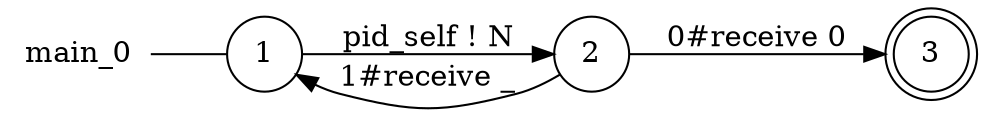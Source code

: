digraph main_0 {
	rankdir="LR";
	n_0 [label="main_0", shape="plaintext"];
	n_1 [id="1", shape=circle, label="1"];
	n_0 -> n_1 [arrowhead=none];
	n_2 [id="2", shape=doublecircle, label="3"];
	n_3 [id="3", shape=circle, label="2"];

	n_1 -> n_3 [id="[$e|3]", label="pid_self ! N"];
	n_3 -> n_2 [id="[$e|1]", label="0#receive 0"];
	n_3 -> n_1 [id="[$e|4]", label="1#receive _"];
}
